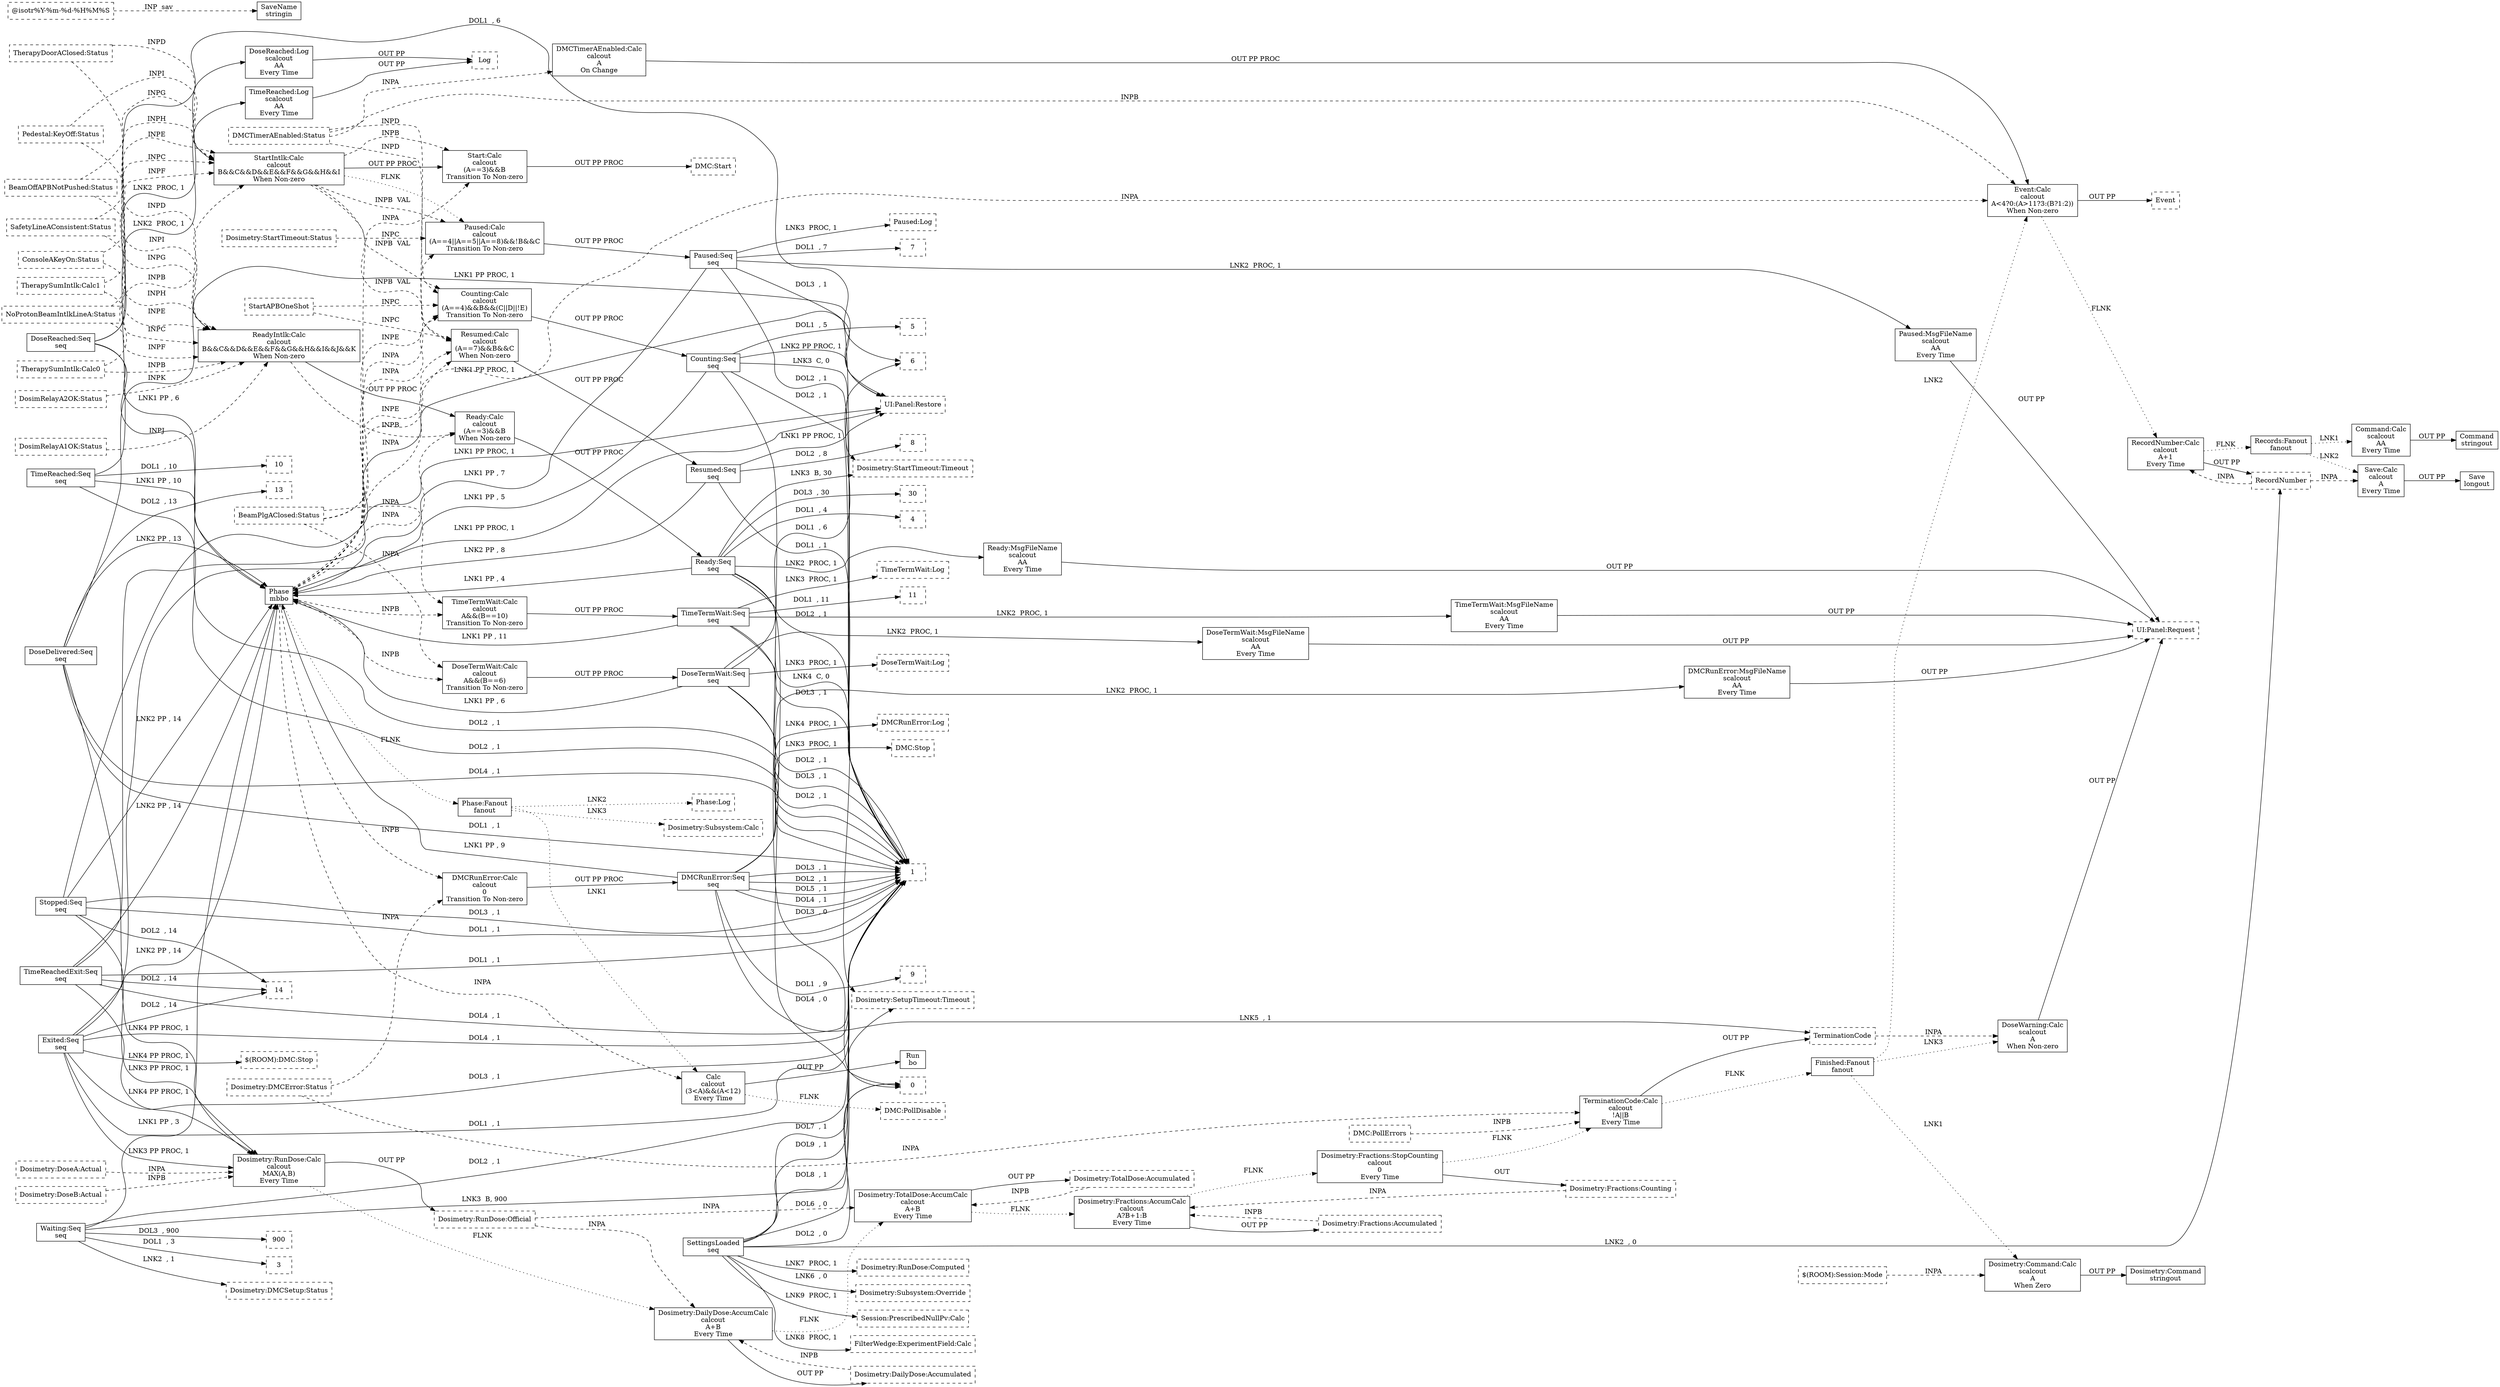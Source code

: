 digraph treatment_merged {
  rankdir=LR;

  "Phase" [ shape=box, label="Phase\nmbbo" ]
  "Phase" -> "Phase:Fanout" [ label="FLNK  ", style="dotted" ]
  "Phase:Fanout" [ shape=box, label="Phase:Fanout\nfanout" ]
  "Phase:Fanout" -> "Calc" [ label="LNK1  ", style="dotted" ]
  "Phase:Fanout" -> "Dosimetry:Subsystem:Calc" [ label="LNK3  ", style="dotted" ]
  "Phase:Fanout" -> "Phase:Log" [ label="LNK2  ", style="dotted" ]
  "Calc" [ shape=box, label="Calc\ncalcout\n(3<A)&&(A<12)\nEvery Time" ]
  "Phase" -> "Calc" [ label="INPA  ", style="dashed" ]
  "Calc" -> "DMC:PollDisable" [ label="FLNK  ", style="dotted" ]
  "Calc" -> "Run" [ label="OUT PP ", style="solid" ]
  "Run" [ shape=box, label="Run\nbo" ]
  "Waiting:Seq" [ shape=box, label="Waiting:Seq\nseq" ]
  "Waiting:Seq" -> "Phase" [ label="LNK1 PP , 3", style="solid" ]
  "Waiting:Seq" -> "Dosimetry:SetupTimeout:Timeout" [ label="LNK3  B, 900", style="solid" ]
  "Waiting:Seq" -> "Dosimetry:DMCSetup:Status" [ label="LNK2  , 1", style="solid" ]
  "Waiting:Seq" -> "900" [ label="DOL3  , 900", style="solid" ]
  "Waiting:Seq" -> "1" [ label="DOL2  , 1", style="solid" ]
  "Waiting:Seq" -> "3" [ label="DOL1  , 3", style="solid" ]
  "StartIntlk:Calc" [ shape=box, label="StartIntlk:Calc\ncalcout\nB&&C&&D&&E&&F&&G&&H&&I\nWhen Non-zero" ]
  "Pedestal:KeyOff:Status" -> "StartIntlk:Calc" [ label="INPI  ", style="dashed" ]
  "SafetyLineAConsistent:Status" -> "StartIntlk:Calc" [ label="INPH  ", style="dashed" ]
  "TherapySumIntlk:Calc1" -> "StartIntlk:Calc" [ label="INPC  ", style="dashed" ]
  "TherapySumIntlk:Calc0" -> "StartIntlk:Calc" [ label="INPB  ", style="dashed" ]
  "ConsoleAKeyOn:Status" -> "StartIntlk:Calc" [ label="INPE  ", style="dashed" ]
  "TherapyDoorAClosed:Status" -> "StartIntlk:Calc" [ label="INPD  ", style="dashed" ]
  "BeamOffAPBNotPushed:Status" -> "StartIntlk:Calc" [ label="INPG  ", style="dashed" ]
  "NoProtonBeamIntlkLineA:Status" -> "StartIntlk:Calc" [ label="INPF  ", style="dashed" ]
  "StartIntlk:Calc" -> "Paused:Calc" [ label="FLNK  ", style="dotted" ]
  "StartIntlk:Calc" -> "Start:Calc" [ label="OUT PP PROC", style="solid" ]
  "Start:Calc" [ shape=box, label="Start:Calc\ncalcout\n(A==3)&&B\nTransition To Non-zero" ]
  "StartIntlk:Calc" -> "Start:Calc" [ label="INPB  ", style="dashed" ]
  "Phase" -> "Start:Calc" [ label="INPA  ", style="dashed" ]
  "Start:Calc" -> "DMC:Start" [ label="OUT PP PROC", style="solid" ]
  "ReadyIntlk:Calc" [ shape=box, label="ReadyIntlk:Calc\ncalcout\nB&&C&&D&&E&&F&&G&&H&&I&&J&&K\nWhen Non-zero" ]
  "Pedestal:KeyOff:Status" -> "ReadyIntlk:Calc" [ label="INPI  ", style="dashed" ]
  "SafetyLineAConsistent:Status" -> "ReadyIntlk:Calc" [ label="INPH  ", style="dashed" ]
  "DosimRelayA2OK:Status" -> "ReadyIntlk:Calc" [ label="INPK  ", style="dashed" ]
  "DosimRelayA1OK:Status" -> "ReadyIntlk:Calc" [ label="INPJ  ", style="dashed" ]
  "TherapySumIntlk:Calc1" -> "ReadyIntlk:Calc" [ label="INPC  ", style="dashed" ]
  "TherapySumIntlk:Calc0" -> "ReadyIntlk:Calc" [ label="INPB  ", style="dashed" ]
  "ConsoleAKeyOn:Status" -> "ReadyIntlk:Calc" [ label="INPE  ", style="dashed" ]
  "TherapyDoorAClosed:Status" -> "ReadyIntlk:Calc" [ label="INPD  ", style="dashed" ]
  "BeamOffAPBNotPushed:Status" -> "ReadyIntlk:Calc" [ label="INPG  ", style="dashed" ]
  "NoProtonBeamIntlkLineA:Status" -> "ReadyIntlk:Calc" [ label="INPF  ", style="dashed" ]
  "ReadyIntlk:Calc" -> "Ready:Calc" [ label="OUT PP PROC", style="solid" ]
  "Ready:Calc" [ shape=box, label="Ready:Calc\ncalcout\n(A==3)&&B\nWhen Non-zero" ]
  "ReadyIntlk:Calc" -> "Ready:Calc" [ label="INPB  ", style="dashed" ]
  "Phase" -> "Ready:Calc" [ label="INPA  ", style="dashed" ]
  "Ready:Calc" -> "Ready:Seq" [ label="OUT PP PROC", style="solid" ]
  "Ready:Seq" [ shape=box, label="Ready:Seq\nseq" ]
  "Ready:Seq" -> "Phase" [ label="LNK1 PP , 4", style="solid" ]
  "Ready:Seq" -> "Dosimetry:SetupTimeout:Timeout" [ label="LNK4  C, 0", style="solid" ]
  "Ready:Seq" -> "Dosimetry:StartTimeout:Timeout" [ label="LNK3  B, 30", style="solid" ]
  "Ready:Seq" -> "Ready:MsgFileName" [ label="LNK2  PROC, 1", style="solid" ]
  "Ready:Seq" -> "30" [ label="DOL3  , 30", style="solid" ]
  "Ready:Seq" -> "1" [ label="DOL2  , 1", style="solid" ]
  "Ready:Seq" -> "4" [ label="DOL1  , 4", style="solid" ]
  "Ready:Seq" -> "0" [ label="DOL4  , 0", style="solid" ]
  "Ready:MsgFileName" [ shape=box, label="Ready:MsgFileName\nscalcout\nAA\nEvery Time" ]
  "Ready:MsgFileName" -> "UI:Panel:Request" [ label="OUT PP ", style="solid" ]
  "Exited:Seq" [ shape=box, label="Exited:Seq\nseq" ]
  "Exited:Seq" -> "UI:Panel:Restore" [ label="LNK1 PP PROC, 1", style="solid" ]
  "Exited:Seq" -> "$(ROOM):DMC:Stop" [ label="LNK4 PP PROC, 1", style="solid" ]
  "Exited:Seq" -> "Dosimetry:RunDose:Calc" [ label="LNK3 PP PROC, 1", style="solid" ]
  "Exited:Seq" -> "Phase" [ label="LNK2 PP , 14", style="solid" ]
  "Exited:Seq" -> "1" [ label="DOL3  , 1", style="solid" ]
  "Exited:Seq" -> "14" [ label="DOL2  , 14", style="solid" ]
  "Exited:Seq" -> "1" [ label="DOL1  , 1", style="solid" ]
  "Exited:Seq" -> "1" [ label="DOL4  , 1", style="solid" ]
  "Counting:Calc" [ shape=box, label="Counting:Calc\ncalcout\n(A==4)&&B&&(C||D||!E)\nTransition To Non-zero" ]
  "StartAPBOneShot" -> "Counting:Calc" [ label="INPC  ", style="dashed" ]
  "StartIntlk:Calc" -> "Counting:Calc" [ label="INPB  VAL", style="dashed" ]
  "BeamPlgAClosed:Status" -> "Counting:Calc" [ label="INPE  ", style="dashed" ]
  "DMCTimerAEnabled:Status" -> "Counting:Calc" [ label="INPD  ", style="dashed" ]
  "Phase" -> "Counting:Calc" [ label="INPA  ", style="dashed" ]
  "Counting:Calc" -> "Counting:Seq" [ label="OUT PP PROC", style="solid" ]
  "Counting:Seq" [ shape=box, label="Counting:Seq\nseq" ]
  "Counting:Seq" -> "Phase" [ label="LNK1 PP , 5", style="solid" ]
  "Counting:Seq" -> "Dosimetry:StartTimeout:Timeout" [ label="LNK3  C, 0", style="solid" ]
  "Counting:Seq" -> "UI:Panel:Restore" [ label="LNK2 PP PROC, 1", style="solid" ]
  "Counting:Seq" -> "0" [ label="DOL3  , 0", style="solid" ]
  "Counting:Seq" -> "1" [ label="DOL2  , 1", style="solid" ]
  "Counting:Seq" -> "5" [ label="DOL1  , 5", style="solid" ]
  "DoseReached:Seq" [ shape=box, label="DoseReached:Seq\nseq" ]
  "DoseReached:Seq" -> "Phase" [ label="LNK1 PP , 6", style="solid" ]
  "DoseReached:Seq" -> "DoseReached:Log" [ label="LNK2  PROC, 1", style="solid" ]
  "DoseReached:Seq" -> "1" [ label="DOL2  , 1", style="solid" ]
  "DoseReached:Seq" -> "6" [ label="DOL1  , 6", style="solid" ]
  "DoseReached:Log" [ shape=box, label="DoseReached:Log\nscalcout\nAA\nEvery Time" ]
  "DoseReached:Log" -> "Log" [ label="OUT PP ", style="solid" ]
  "DoseTermWait:Calc" [ shape=box, label="DoseTermWait:Calc\ncalcout\nA&&(B==6)\nTransition To Non-zero" ]
  "Phase" -> "DoseTermWait:Calc" [ label="INPB  ", style="dashed" ]
  "BeamPlgAClosed:Status" -> "DoseTermWait:Calc" [ label="INPA  ", style="dashed" ]
  "DoseTermWait:Calc" -> "DoseTermWait:Seq" [ label="OUT PP PROC", style="solid" ]
  "DoseTermWait:Seq" [ shape=box, label="DoseTermWait:Seq\nseq" ]
  "DoseTermWait:Seq" -> "Phase" [ label="LNK1 PP , 6", style="solid" ]
  "DoseTermWait:Seq" -> "DoseTermWait:Log" [ label="LNK3  PROC, 1", style="solid" ]
  "DoseTermWait:Seq" -> "DoseTermWait:MsgFileName" [ label="LNK2  PROC, 1", style="solid" ]
  "DoseTermWait:Seq" -> "1" [ label="DOL3  , 1", style="solid" ]
  "DoseTermWait:Seq" -> "1" [ label="DOL2  , 1", style="solid" ]
  "DoseTermWait:Seq" -> "6" [ label="DOL1  , 6", style="solid" ]
  "DoseTermWait:MsgFileName" [ shape=box, label="DoseTermWait:MsgFileName\nscalcout\nAA\nEvery Time" ]
  "DoseTermWait:MsgFileName" -> "UI:Panel:Request" [ label="OUT PP ", style="solid" ]
  "DoseDelivered:Seq" [ shape=box, label="DoseDelivered:Seq\nseq" ]
  "DoseDelivered:Seq" -> "UI:Panel:Restore" [ label="LNK1 PP PROC, 1", style="solid" ]
  "DoseDelivered:Seq" -> "Dosimetry:RunDose:Calc" [ label="LNK4 PP PROC, 1", style="solid" ]
  "DoseDelivered:Seq" -> "Phase" [ label="LNK2 PP , 13", style="solid" ]
  "DoseDelivered:Seq" -> "13" [ label="DOL2  , 13", style="solid" ]
  "DoseDelivered:Seq" -> "1" [ label="DOL1  , 1", style="solid" ]
  "DoseDelivered:Seq" -> "1" [ label="DOL4  , 1", style="solid" ]
  "TimeReached:Seq" [ shape=box, label="TimeReached:Seq\nseq" ]
  "TimeReached:Seq" -> "Phase" [ label="LNK1 PP , 10", style="solid" ]
  "TimeReached:Seq" -> "TimeReached:Log" [ label="LNK2  PROC, 1", style="solid" ]
  "TimeReached:Seq" -> "1" [ label="DOL2  , 1", style="solid" ]
  "TimeReached:Seq" -> "10" [ label="DOL1  , 10", style="solid" ]
  "TimeReached:Log" [ shape=box, label="TimeReached:Log\nscalcout\nAA\nEvery Time" ]
  "TimeReached:Log" -> "Log" [ label="OUT PP ", style="solid" ]
  "TimeTermWait:Calc" [ shape=box, label="TimeTermWait:Calc\ncalcout\nA&&(B==10)\nTransition To Non-zero" ]
  "Phase" -> "TimeTermWait:Calc" [ label="INPB  ", style="dashed" ]
  "BeamPlgAClosed:Status" -> "TimeTermWait:Calc" [ label="INPA  ", style="dashed" ]
  "TimeTermWait:Calc" -> "TimeTermWait:Seq" [ label="OUT PP PROC", style="solid" ]
  "TimeTermWait:Seq" [ shape=box, label="TimeTermWait:Seq\nseq" ]
  "TimeTermWait:Seq" -> "Phase" [ label="LNK1 PP , 11", style="solid" ]
  "TimeTermWait:Seq" -> "TimeTermWait:Log" [ label="LNK3  PROC, 1", style="solid" ]
  "TimeTermWait:Seq" -> "TimeTermWait:MsgFileName" [ label="LNK2  PROC, 1", style="solid" ]
  "TimeTermWait:Seq" -> "1" [ label="DOL3  , 1", style="solid" ]
  "TimeTermWait:Seq" -> "1" [ label="DOL2  , 1", style="solid" ]
  "TimeTermWait:Seq" -> "11" [ label="DOL1  , 11", style="solid" ]
  "TimeTermWait:MsgFileName" [ shape=box, label="TimeTermWait:MsgFileName\nscalcout\nAA\nEvery Time" ]
  "TimeTermWait:MsgFileName" -> "UI:Panel:Request" [ label="OUT PP ", style="solid" ]
  "TimeReachedExit:Seq" [ shape=box, label="TimeReachedExit:Seq\nseq" ]
  "TimeReachedExit:Seq" -> "UI:Panel:Restore" [ label="LNK1 PP PROC, 1", style="solid" ]
  "TimeReachedExit:Seq" -> "Dosimetry:RunDose:Calc" [ label="LNK4 PP PROC, 1", style="solid" ]
  "TimeReachedExit:Seq" -> "Phase" [ label="LNK2 PP , 14", style="solid" ]
  "TimeReachedExit:Seq" -> "14" [ label="DOL2  , 14", style="solid" ]
  "TimeReachedExit:Seq" -> "1" [ label="DOL1  , 1", style="solid" ]
  "TimeReachedExit:Seq" -> "1" [ label="DOL4  , 1", style="solid" ]
  "DMCRunError:Calc" [ shape=box, label="DMCRunError:Calc\ncalcout\n0\nTransition To Non-zero" ]
  "Phase" -> "DMCRunError:Calc" [ label="INPB  ", style="dashed" ]
  "Dosimetry:DMCError:Status" -> "DMCRunError:Calc" [ label="INPA  ", style="dashed" ]
  "DMCRunError:Calc" -> "DMCRunError:Seq" [ label="OUT PP PROC", style="solid" ]
  "DMCRunError:Seq" [ shape=box, label="DMCRunError:Seq\nseq" ]
  "DMCRunError:Seq" -> "Phase" [ label="LNK1 PP , 9", style="solid" ]
  "DMCRunError:Seq" -> "TerminationCode" [ label="LNK5  , 1", style="solid" ]
  "DMCRunError:Seq" -> "DMCRunError:Log" [ label="LNK4  PROC, 1", style="solid" ]
  "DMCRunError:Seq" -> "DMC:Stop" [ label="LNK3  PROC, 1", style="solid" ]
  "DMCRunError:Seq" -> "DMCRunError:MsgFileName" [ label="LNK2  PROC, 1", style="solid" ]
  "DMCRunError:Seq" -> "1" [ label="DOL3  , 1", style="solid" ]
  "DMCRunError:Seq" -> "1" [ label="DOL2  , 1", style="solid" ]
  "DMCRunError:Seq" -> "9" [ label="DOL1  , 9", style="solid" ]
  "DMCRunError:Seq" -> "1" [ label="DOL5  , 1", style="solid" ]
  "DMCRunError:Seq" -> "1" [ label="DOL4  , 1", style="solid" ]
  "DMCRunError:MsgFileName" [ shape=box, label="DMCRunError:MsgFileName\nscalcout\nAA\nEvery Time" ]
  "DMCRunError:MsgFileName" -> "UI:Panel:Request" [ label="OUT PP ", style="solid" ]
  "Stopped:Seq" [ shape=box, label="Stopped:Seq\nseq" ]
  "Stopped:Seq" -> "UI:Panel:Restore" [ label="LNK1 PP PROC, 1", style="solid" ]
  "Stopped:Seq" -> "Dosimetry:RunDose:Calc" [ label="LNK3 PP PROC, 1", style="solid" ]
  "Stopped:Seq" -> "Phase" [ label="LNK2 PP , 14", style="solid" ]
  "Stopped:Seq" -> "1" [ label="DOL3  , 1", style="solid" ]
  "Stopped:Seq" -> "14" [ label="DOL2  , 14", style="solid" ]
  "Stopped:Seq" -> "1" [ label="DOL1  , 1", style="solid" ]
  "Paused:Calc" [ shape=box, label="Paused:Calc\ncalcout\n(A==4||A==5||A==8)&&!B&&C\nTransition To Non-zero" ]
  "Dosimetry:StartTimeout:Status" -> "Paused:Calc" [ label="INPC  ", style="dashed" ]
  "StartIntlk:Calc" -> "Paused:Calc" [ label="INPB  VAL", style="dashed" ]
  "Phase" -> "Paused:Calc" [ label="INPA  ", style="dashed" ]
  "Paused:Calc" -> "Paused:Seq" [ label="OUT PP PROC", style="solid" ]
  "Paused:Seq" [ shape=box, label="Paused:Seq\nseq" ]
  "Paused:Seq" -> "Phase" [ label="LNK1 PP , 7", style="solid" ]
  "Paused:Seq" -> "Paused:Log" [ label="LNK3  PROC, 1", style="solid" ]
  "Paused:Seq" -> "Paused:MsgFileName" [ label="LNK2  PROC, 1", style="solid" ]
  "Paused:Seq" -> "1" [ label="DOL3  , 1", style="solid" ]
  "Paused:Seq" -> "1" [ label="DOL2  , 1", style="solid" ]
  "Paused:Seq" -> "7" [ label="DOL1  , 7", style="solid" ]
  "Paused:MsgFileName" [ shape=box, label="Paused:MsgFileName\nscalcout\nAA\nEvery Time" ]
  "Paused:MsgFileName" -> "UI:Panel:Request" [ label="OUT PP ", style="solid" ]
  "Resumed:Calc" [ shape=box, label="Resumed:Calc\ncalcout\n(A==7)&&B&&C\nWhen Non-zero" ]
  "StartAPBOneShot" -> "Resumed:Calc" [ label="INPC  ", style="dashed" ]
  "StartIntlk:Calc" -> "Resumed:Calc" [ label="INPB  VAL", style="dashed" ]
  "BeamPlgAClosed:Status" -> "Resumed:Calc" [ label="INPE  ", style="dashed" ]
  "DMCTimerAEnabled:Status" -> "Resumed:Calc" [ label="INPD  ", style="dashed" ]
  "Phase" -> "Resumed:Calc" [ label="INPA  ", style="dashed" ]
  "Resumed:Calc" -> "Resumed:Seq" [ label="OUT PP PROC", style="solid" ]
  "Resumed:Seq" [ shape=box, label="Resumed:Seq\nseq" ]
  "Resumed:Seq" -> "UI:Panel:Restore" [ label="LNK1 PP PROC, 1", style="solid" ]
  "Resumed:Seq" -> "Phase" [ label="LNK2 PP , 8", style="solid" ]
  "Resumed:Seq" -> "8" [ label="DOL2  , 8", style="solid" ]
  "Resumed:Seq" -> "1" [ label="DOL1  , 1", style="solid" ]
  "Dosimetry:RunDose:Calc" [ shape=box, label="Dosimetry:RunDose:Calc\ncalcout\nMAX(A,B)\nEvery Time" ]
  "Dosimetry:DoseB:Actual" -> "Dosimetry:RunDose:Calc" [ label="INPB  ", style="dashed" ]
  "Dosimetry:DoseA:Actual" -> "Dosimetry:RunDose:Calc" [ label="INPA  ", style="dashed" ]
  "Dosimetry:RunDose:Calc" -> "Dosimetry:DailyDose:AccumCalc" [ label="FLNK  ", style="dotted" ]
  "Dosimetry:RunDose:Calc" -> "Dosimetry:RunDose:Official" [ label="OUT PP ", style="solid" ]
  "Dosimetry:DailyDose:AccumCalc" [ shape=box, label="Dosimetry:DailyDose:AccumCalc\ncalcout\nA+B\nEvery Time" ]
  "Dosimetry:DailyDose:Accumulated" -> "Dosimetry:DailyDose:AccumCalc" [ label="INPB  ", style="dashed" ]
  "Dosimetry:RunDose:Official" -> "Dosimetry:DailyDose:AccumCalc" [ label="INPA  ", style="dashed" ]
  "Dosimetry:DailyDose:AccumCalc" -> "Dosimetry:TotalDose:AccumCalc" [ label="FLNK  ", style="dotted" ]
  "Dosimetry:DailyDose:AccumCalc" -> "Dosimetry:DailyDose:Accumulated" [ label="OUT PP ", style="solid" ]
  "Dosimetry:TotalDose:AccumCalc" [ shape=box, label="Dosimetry:TotalDose:AccumCalc\ncalcout\nA+B\nEvery Time" ]
  "Dosimetry:TotalDose:Accumulated" -> "Dosimetry:TotalDose:AccumCalc" [ label="INPB  ", style="dashed" ]
  "Dosimetry:RunDose:Official" -> "Dosimetry:TotalDose:AccumCalc" [ label="INPA  ", style="dashed" ]
  "Dosimetry:TotalDose:AccumCalc" -> "Dosimetry:Fractions:AccumCalc" [ label="FLNK  ", style="dotted" ]
  "Dosimetry:TotalDose:AccumCalc" -> "Dosimetry:TotalDose:Accumulated" [ label="OUT PP ", style="solid" ]
  "Dosimetry:Fractions:AccumCalc" [ shape=box, label="Dosimetry:Fractions:AccumCalc\ncalcout\nA?B+1:B\nEvery Time" ]
  "Dosimetry:Fractions:Accumulated" -> "Dosimetry:Fractions:AccumCalc" [ label="INPB  ", style="dashed" ]
  "Dosimetry:Fractions:Counting" -> "Dosimetry:Fractions:AccumCalc" [ label="INPA  ", style="dashed" ]
  "Dosimetry:Fractions:AccumCalc" -> "Dosimetry:Fractions:StopCounting" [ label="FLNK  ", style="dotted" ]
  "Dosimetry:Fractions:AccumCalc" -> "Dosimetry:Fractions:Accumulated" [ label="OUT PP ", style="solid" ]
  "Dosimetry:Fractions:StopCounting" [ shape=box, label="Dosimetry:Fractions:StopCounting\ncalcout\n0\nEvery Time" ]
  "Dosimetry:Fractions:StopCounting" -> "TerminationCode:Calc" [ label="FLNK  ", style="dotted" ]
  "Dosimetry:Fractions:StopCounting" -> "Dosimetry:Fractions:Counting" [ label="OUT  ", style="solid" ]
  "TerminationCode:Calc" [ shape=box, label="TerminationCode:Calc\ncalcout\n!A||B\nEvery Time" ]
  "DMC:PollErrors" -> "TerminationCode:Calc" [ label="INPB  ", style="dashed" ]
  "Dosimetry:DMCError:Status" -> "TerminationCode:Calc" [ label="INPA  ", style="dashed" ]
  "TerminationCode:Calc" -> "Finished:Fanout" [ label="FLNK  ", style="dotted" ]
  "TerminationCode:Calc" -> "TerminationCode" [ label="OUT PP ", style="solid" ]
  "SettingsLoaded" [ shape=box, label="SettingsLoaded\nseq" ]
  "SettingsLoaded" -> "Session:PrescribedNullPv:Calc" [ label="LNK9  PROC, 1", style="solid" ]
  "SettingsLoaded" -> "FilterWedge:ExperimentField:Calc" [ label="LNK8  PROC, 1", style="solid" ]
  "SettingsLoaded" -> "Dosimetry:RunDose:Computed" [ label="LNK7  PROC, 1", style="solid" ]
  "SettingsLoaded" -> "Dosimetry:Subsystem:Override" [ label="LNK6  , 0", style="solid" ]
  "SettingsLoaded" -> "1" [ label="DOL9  , 1", style="solid" ]
  "SettingsLoaded" -> "1" [ label="DOL8  , 1", style="solid" ]
  "SettingsLoaded" -> "RecordNumber" [ label="LNK2  , 0", style="solid" ]
  "SettingsLoaded" -> "0" [ label="DOL2  , 0", style="solid" ]
  "SettingsLoaded" -> "1" [ label="DOL7  , 1", style="solid" ]
  "SettingsLoaded" -> "0" [ label="DOL6  , 0", style="solid" ]
  "Finished:Fanout" [ shape=box, label="Finished:Fanout\nfanout" ]
  "Finished:Fanout" -> "Dosimetry:Command:Calc" [ label="LNK1  ", style="dotted" ]
  "Finished:Fanout" -> "DoseWarning:Calc" [ label="LNK3  ", style="dotted" ]
  "Finished:Fanout" -> "Event:Calc" [ label="LNK2  ", style="dotted" ]
  "DoseWarning:Calc" [ shape=box, label="DoseWarning:Calc\nscalcout\nA\nWhen Non-zero" ]
  "TerminationCode" -> "DoseWarning:Calc" [ label="INPA  ", style="dashed" ]
  "DoseWarning:Calc" -> "UI:Panel:Request" [ label="OUT PP ", style="solid" ]
  "DMCTimerAEnabled:Calc" [ shape=box, label="DMCTimerAEnabled:Calc\ncalcout\nA\nOn Change" ]
  "DMCTimerAEnabled:Status" -> "DMCTimerAEnabled:Calc" [ label="INPA  ", style="dashed" ]
  "DMCTimerAEnabled:Calc" -> "Event:Calc" [ label="OUT PP PROC", style="solid" ]
  "Event:Calc" [ shape=box, label="Event:Calc\ncalcout\nA<4?0:(A>11?3:(B?1:2))\nWhen Non-zero" ]
  "DMCTimerAEnabled:Status" -> "Event:Calc" [ label="INPB  ", style="dashed" ]
  "Phase" -> "Event:Calc" [ label="INPA  ", style="dashed" ]
  "Event:Calc" -> "RecordNumber:Calc" [ label="FLNK  ", style="dotted" ]
  "Event:Calc" -> "Event" [ label="OUT PP ", style="solid" ]
  "RecordNumber:Calc" [ shape=box, label="RecordNumber:Calc\ncalcout\nA+1\nEvery Time" ]
  "RecordNumber" -> "RecordNumber:Calc" [ label="INPA  ", style="dashed" ]
  "RecordNumber:Calc" -> "Records:Fanout" [ label="FLNK  ", style="dotted" ]
  "RecordNumber:Calc" -> "RecordNumber" [ label="OUT PP ", style="solid" ]
  "Records:Fanout" [ shape=box, label="Records:Fanout\nfanout" ]
  "Records:Fanout" -> "Command:Calc" [ label="LNK1  ", style="dotted" ]
  "Records:Fanout" -> "Save:Calc" [ label="LNK2  ", style="dotted" ]
  "Save:Calc" [ shape=box, label="Save:Calc\ncalcout\nA\nEvery Time" ]
  "RecordNumber" -> "Save:Calc" [ label="INPA  ", style="dashed" ]
  "Save:Calc" -> "Save" [ label="OUT PP ", style="solid" ]
  "Save" [ shape=box, label="Save\nlongout" ]
  "SaveName" [ shape=box, label="SaveName\nstringin" ]
  "@isotr%Y-%m-%d-%H%M%S" -> "SaveName" [ label="INP  sav", style="dashed" ]
  "Dosimetry:Command:Calc" [ shape=box, label="Dosimetry:Command:Calc\nscalcout\nA\nWhen Zero" ]
  "$(ROOM):Session:Mode" -> "Dosimetry:Command:Calc" [ label="INPA  ", style="dashed" ]
  "Dosimetry:Command:Calc" -> "Dosimetry:Command" [ label="OUT PP ", style="solid" ]
  "Dosimetry:Command" [ shape=box, label="Dosimetry:Command\nstringout" ]
  "Command:Calc" [ shape=box, label="Command:Calc\nscalcout\nAA\nEvery Time" ]
  "Command:Calc" -> "Command" [ label="OUT PP ", style="solid" ]
  "Command" [ shape=box, label="Command\nstringout" ]
  "Log" [ shape=box, style=dashed ]
  "$(ROOM):Session:Mode" [ shape=box, style=dashed ]
  "Dosimetry:RunDose:Official" [ shape=box, style=dashed ]
  "BeamOffAPBNotPushed:Status" [ shape=box, style=dashed ]
  "$(ROOM):DMC:Stop" [ shape=box, style=dashed ]
  "@isotr%Y-%m-%d-%H%M%S" [ shape=box, style=dashed ]
  "DMCTimerAEnabled:Status" [ shape=box, style=dashed ]
  "TimeTermWait:Log" [ shape=box, style=dashed ]
  "Dosimetry:TotalDose:Accumulated" [ shape=box, style=dashed ]
  "DMC:Start" [ shape=box, style=dashed ]
  "DMC:PollDisable" [ shape=box, style=dashed ]
  "Dosimetry:RunDose:Computed" [ shape=box, style=dashed ]
  "1" [ shape=box, style=dashed ]
  "0" [ shape=box, style=dashed ]
  "3" [ shape=box, style=dashed ]
  "Dosimetry:Subsystem:Override" [ shape=box, style=dashed ]
  "5" [ shape=box, style=dashed ]
  "4" [ shape=box, style=dashed ]
  "TerminationCode" [ shape=box, style=dashed ]
  "6" [ shape=box, style=dashed ]
  "9" [ shape=box, style=dashed ]
  "8" [ shape=box, style=dashed ]
  "Session:PrescribedNullPv:Calc" [ shape=box, style=dashed ]
  "UI:Panel:Restore" [ shape=box, style=dashed ]
  "DoseTermWait:Log" [ shape=box, style=dashed ]
  "UI:Panel:Request" [ shape=box, style=dashed ]
  "DMCRunError:Log" [ shape=box, style=dashed ]
  "Dosimetry:SetupTimeout:Timeout" [ shape=box, style=dashed ]
  "Paused:Log" [ shape=box, style=dashed ]
  "7" [ shape=box, style=dashed ]
  "Dosimetry:DMCSetup:Status" [ shape=box, style=dashed ]
  "Dosimetry:Fractions:Accumulated" [ shape=box, style=dashed ]
  "DMC:Stop" [ shape=box, style=dashed ]
  "ConsoleAKeyOn:Status" [ shape=box, style=dashed ]
  "13" [ shape=box, style=dashed ]
  "Dosimetry:Fractions:Counting" [ shape=box, style=dashed ]
  "Dosimetry:DailyDose:Accumulated" [ shape=box, style=dashed ]
  "DMC:PollErrors" [ shape=box, style=dashed ]
  "FilterWedge:ExperimentField:Calc" [ shape=box, style=dashed ]
  "Pedestal:KeyOff:Status" [ shape=box, style=dashed ]
  "NoProtonBeamIntlkLineA:Status" [ shape=box, style=dashed ]
  "Phase:Log" [ shape=box, style=dashed ]
  "Dosimetry:StartTimeout:Status" [ shape=box, style=dashed ]
  "TherapyDoorAClosed:Status" [ shape=box, style=dashed ]
  "11" [ shape=box, style=dashed ]
  "10" [ shape=box, style=dashed ]
  "900" [ shape=box, style=dashed ]
  "14" [ shape=box, style=dashed ]
  "Dosimetry:DMCError:Status" [ shape=box, style=dashed ]
  "Dosimetry:StartTimeout:Timeout" [ shape=box, style=dashed ]
  "30" [ shape=box, style=dashed ]
  "Dosimetry:DoseA:Actual" [ shape=box, style=dashed ]
  "BeamPlgAClosed:Status" [ shape=box, style=dashed ]
  "Dosimetry:DoseB:Actual" [ shape=box, style=dashed ]
  "SafetyLineAConsistent:Status" [ shape=box, style=dashed ]
  "DosimRelayA1OK:Status" [ shape=box, style=dashed ]
  "DosimRelayA2OK:Status" [ shape=box, style=dashed ]
  "TherapySumIntlk:Calc0" [ shape=box, style=dashed ]
  "TherapySumIntlk:Calc1" [ shape=box, style=dashed ]
  "Dosimetry:Subsystem:Calc" [ shape=box, style=dashed ]
  "StartAPBOneShot" [ shape=box, style=dashed ]
  "RecordNumber" [ shape=box, style=dashed ]
  "Event" [ shape=box, style=dashed ]

}
